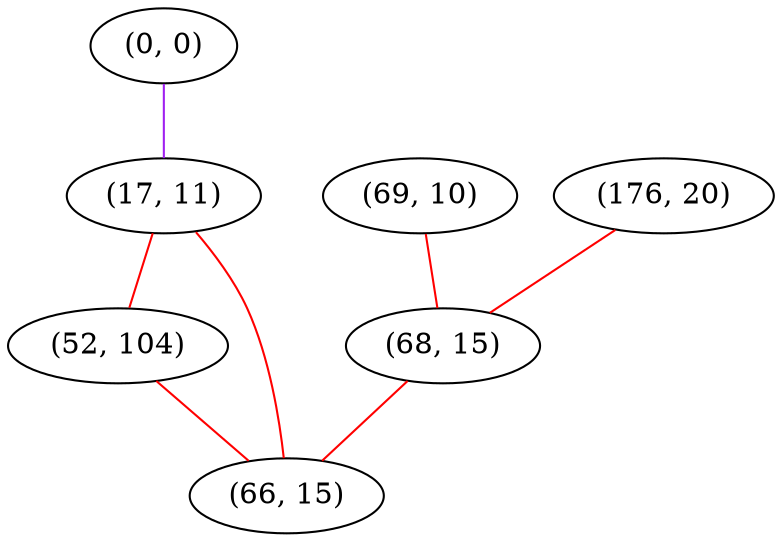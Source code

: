 graph "" {
"(0, 0)";
"(69, 10)";
"(176, 20)";
"(68, 15)";
"(17, 11)";
"(52, 104)";
"(66, 15)";
"(0, 0)" -- "(17, 11)"  [color=purple, key=0, weight=4];
"(69, 10)" -- "(68, 15)"  [color=red, key=0, weight=1];
"(176, 20)" -- "(68, 15)"  [color=red, key=0, weight=1];
"(68, 15)" -- "(66, 15)"  [color=red, key=0, weight=1];
"(17, 11)" -- "(66, 15)"  [color=red, key=0, weight=1];
"(17, 11)" -- "(52, 104)"  [color=red, key=0, weight=1];
"(52, 104)" -- "(66, 15)"  [color=red, key=0, weight=1];
}
